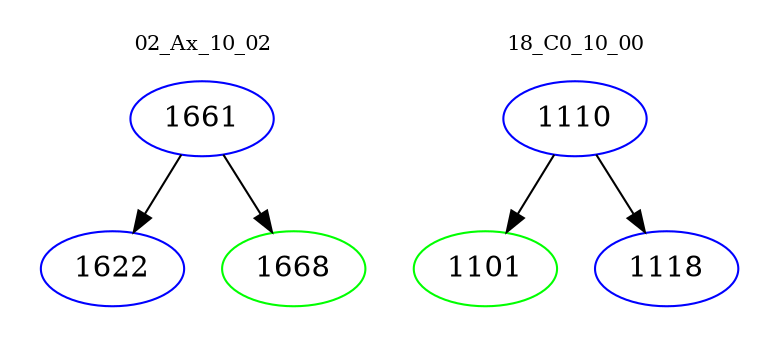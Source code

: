 digraph{
subgraph cluster_0 {
color = white
label = "02_Ax_10_02";
fontsize=10;
T0_1661 [label="1661", color="blue"]
T0_1661 -> T0_1622 [color="black"]
T0_1622 [label="1622", color="blue"]
T0_1661 -> T0_1668 [color="black"]
T0_1668 [label="1668", color="green"]
}
subgraph cluster_1 {
color = white
label = "18_C0_10_00";
fontsize=10;
T1_1110 [label="1110", color="blue"]
T1_1110 -> T1_1101 [color="black"]
T1_1101 [label="1101", color="green"]
T1_1110 -> T1_1118 [color="black"]
T1_1118 [label="1118", color="blue"]
}
}
